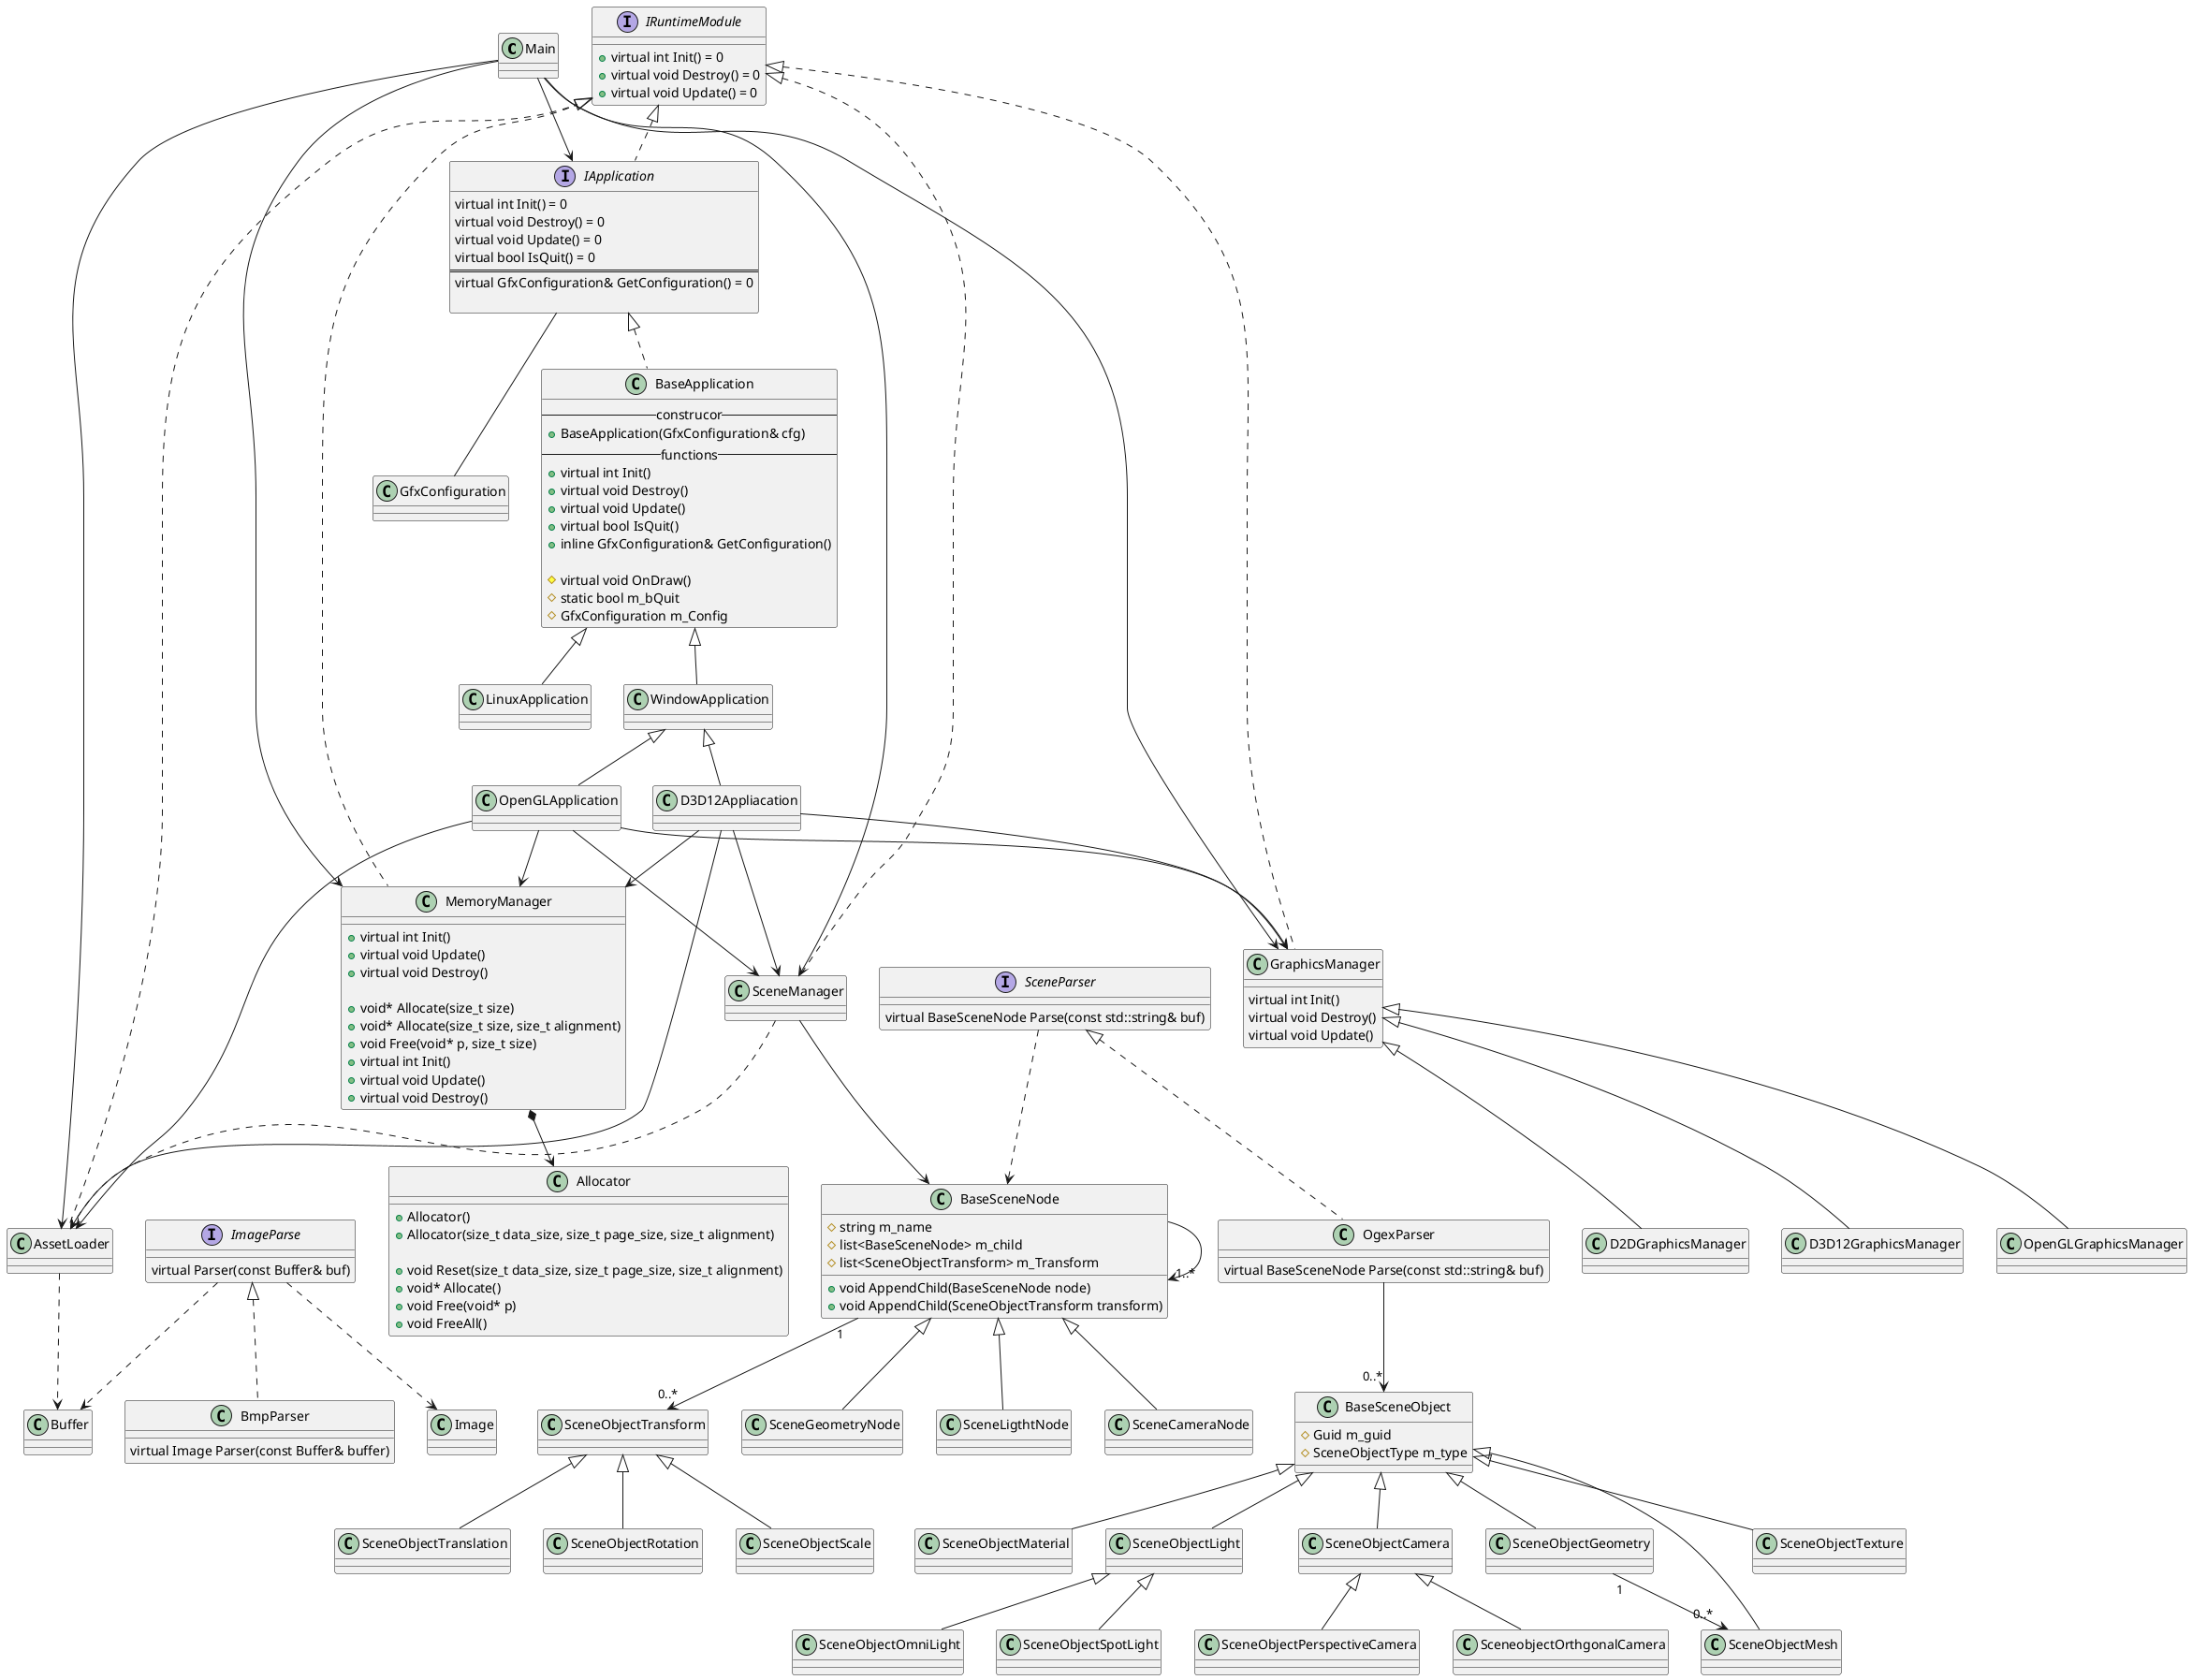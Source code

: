 @startuml


Main --> IApplication
Main --> SceneManager
Main --> MemoryManager
Main --> GraphicsManager
Main --> AssetLoader
class Main{

}


interface IRuntimeModule{
    + virtual int Init() = 0
	+ virtual void Destroy() = 0
	+ virtual void Update() = 0
}

IRuntimeModule <|.. IApplication
IApplication -- GfxConfiguration
interface IApplication{
    virtual int Init() = 0
	virtual void Destroy() = 0
	virtual void Update() = 0
	virtual bool IsQuit() = 0
    ==
	virtual GfxConfiguration& GetConfiguration() = 0
		
}

ImageParse ..> Buffer
ImageParse ..> Image
interface ImageParse{
    virtual Parser(const Buffer& buf)
}

IApplication <|.. BaseApplication

class BaseApplication{
    --construcor--
    + BaseApplication(GfxConfiguration& cfg)
    -- functions--
	+ virtual int Init()
	+ virtual void Destroy()
	+ virtual void Update()
	+ virtual bool IsQuit()
	+ inline GfxConfiguration& GetConfiguration()

	# virtual void OnDraw()
	# static bool m_bQuit
	# GfxConfiguration m_Config
}

IRuntimeModule <|.. GraphicsManager
class GraphicsManager{
    virtual int Init()
    virtual void Destroy()
    virtual void Update()

}

class Allocator{
    + Allocator()
	+ Allocator(size_t data_size, size_t page_size, size_t alignment)

	+ void Reset(size_t data_size, size_t page_size, size_t alignment)
	+ void* Allocate()
    + void Free(void* p)
	+ void FreeAll()
}

IRuntimeModule <|.. MemoryManager
MemoryManager *--> Allocator
class MemoryManager{
    + virtual int Init()
	+ virtual void Update()
	+ virtual void Destroy()

	+ void* Allocate(size_t size)
	+ void* Allocate(size_t size, size_t alignment)
	+ void Free(void* p, size_t size)
}


IRuntimeModule <|.. AssetLoader
AssetLoader ..> Buffer
class MemoryManager{
    + virtual int Init()
	+ virtual void Update()
	+ virtual void Destroy()

}

ImageParse <|.. BmpParser
class BmpParser{
    virtual Image Parser(const Buffer& buffer)
}


BaseApplication <|-- WindowApplication
class WindowApplication{

}
BaseApplication <|-- LinuxApplication
class LinuxApplication{

}
WindowApplication <|-- OpenGLApplication
WindowApplication <|-- D3D12Appliacation
D3D12Appliacation --> SceneManager
D3D12Appliacation --> MemoryManager
D3D12Appliacation --> GraphicsManager
D3D12Appliacation --> AssetLoader

OpenGLApplication --> SceneManager
OpenGLApplication --> MemoryManager
OpenGLApplication --> GraphicsManager
OpenGLApplication --> AssetLoader

GraphicsManager <|-- D3D12GraphicsManager
class D3D12GraphicsManager{

}

GraphicsManager <|-- OpenGLGraphicsManager
class OpenGLGraphicsManager{
    
}

GraphicsManager <|-- D2DGraphicsManager
class D2DGraphicsManager{
    
}

SceneParser ..> BaseSceneNode
interface SceneParser{
	virtual BaseSceneNode Parse(const std::string& buf)
}
SceneParser <|.. OgexParser 
OgexParser -->"0..*"BaseSceneObject
class OgexParser{
	virtual BaseSceneNode Parse(const std::string& buf)
}

class BaseSceneObject{
	# Guid m_guid
	# SceneObjectType m_type
}

BaseSceneObject <|-- SceneObjectMesh
BaseSceneObject <|-- SceneObjectTexture
BaseSceneObject <|-- SceneObjectMaterial
BaseSceneObject <|-- SceneObjectGeometry
BaseSceneObject <|-- SceneObjectLight
BaseSceneObject <|-- SceneObjectCamera

SceneObjectCamera <|-- SceneobjectOrthgonalCamera
SceneObjectCamera <|-- SceneObjectPerspectiveCamera

SceneObjectLight <|-- SceneObjectSpotLight
SceneObjectLight <|-- SceneObjectOmniLight

SceneObjectTransform <|-- SceneObjectTranslation
SceneObjectTransform <|-- SceneObjectRotation
SceneObjectTransform <|-- SceneObjectScale

SceneObjectGeometry "1"-->"0..*" SceneObjectMesh

IRuntimeModule <|.. SceneManager

class SceneManager{

}
SceneManager --> BaseSceneNode
SceneManager ..> AssetLoader

BaseSceneNode -->"1..*" BaseSceneNode
BaseSceneNode "1"-->"0..*" SceneObjectTransform

class BaseSceneNode{
	# string m_name
	# list<BaseSceneNode> m_child
	# list<SceneObjectTransform> m_Transform
	+ void AppendChild(BaseSceneNode node)
	+ void AppendChild(SceneObjectTransform transform)
}

BaseSceneNode <|-- SceneGeometryNode 
BaseSceneNode <|-- SceneLigthtNode
BaseSceneNode <|-- SceneCameraNode

@enduml